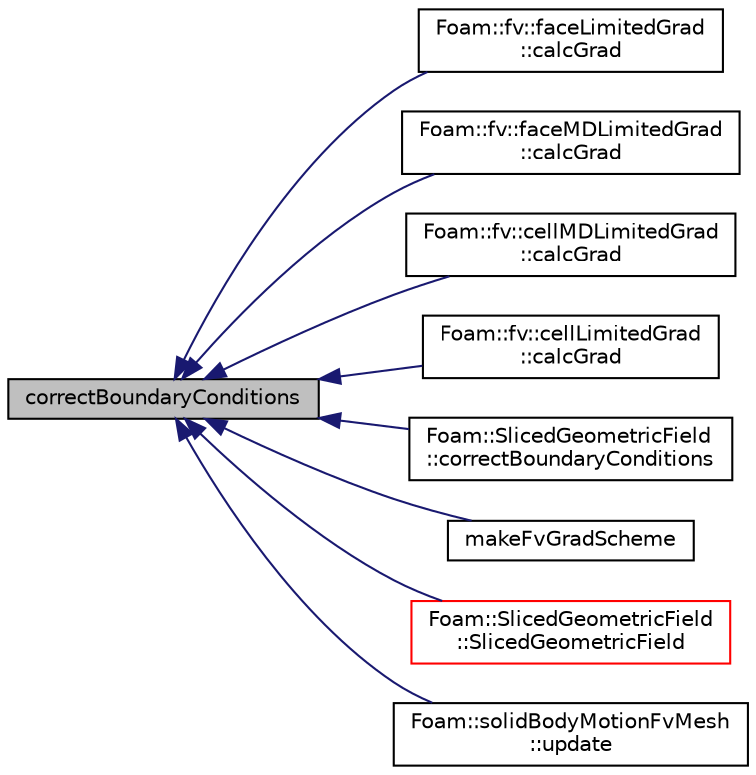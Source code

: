 digraph "correctBoundaryConditions"
{
  bgcolor="transparent";
  edge [fontname="Helvetica",fontsize="10",labelfontname="Helvetica",labelfontsize="10"];
  node [fontname="Helvetica",fontsize="10",shape=record];
  rankdir="LR";
  Node1 [label="correctBoundaryConditions",height=0.2,width=0.4,color="black", fillcolor="grey75", style="filled", fontcolor="black"];
  Node1 -> Node2 [dir="back",color="midnightblue",fontsize="10",style="solid",fontname="Helvetica"];
  Node2 [label="Foam::fv::faceLimitedGrad\l::calcGrad",height=0.2,width=0.4,color="black",URL="$a00727.html#ad8d9cb82461fad7624154d2e66528aa7"];
  Node1 -> Node3 [dir="back",color="midnightblue",fontsize="10",style="solid",fontname="Helvetica"];
  Node3 [label="Foam::fv::faceMDLimitedGrad\l::calcGrad",height=0.2,width=0.4,color="black",URL="$a00729.html#ad8d9cb82461fad7624154d2e66528aa7"];
  Node1 -> Node4 [dir="back",color="midnightblue",fontsize="10",style="solid",fontname="Helvetica"];
  Node4 [label="Foam::fv::cellMDLimitedGrad\l::calcGrad",height=0.2,width=0.4,color="black",URL="$a00219.html#a9e6946d5c172823826c394cab9979f17"];
  Node1 -> Node5 [dir="back",color="midnightblue",fontsize="10",style="solid",fontname="Helvetica"];
  Node5 [label="Foam::fv::cellLimitedGrad\l::calcGrad",height=0.2,width=0.4,color="black",URL="$a00215.html#a9e6946d5c172823826c394cab9979f17"];
  Node1 -> Node6 [dir="back",color="midnightblue",fontsize="10",style="solid",fontname="Helvetica"];
  Node6 [label="Foam::SlicedGeometricField\l::correctBoundaryConditions",height=0.2,width=0.4,color="black",URL="$a02344.html#ab9797e6be135dd9cb83c3ec8a4e15059"];
  Node1 -> Node7 [dir="back",color="midnightblue",fontsize="10",style="solid",fontname="Helvetica"];
  Node7 [label="makeFvGradScheme",height=0.2,width=0.4,color="black",URL="$a05776.html#a392ada9a48d078ac5e73a2b100268766"];
  Node1 -> Node8 [dir="back",color="midnightblue",fontsize="10",style="solid",fontname="Helvetica"];
  Node8 [label="Foam::SlicedGeometricField\l::SlicedGeometricField",height=0.2,width=0.4,color="red",URL="$a02344.html#a96850e9157e95987ffb4ac25c30b84c7",tooltip="Construct from components and field to slice. "];
  Node1 -> Node9 [dir="back",color="midnightblue",fontsize="10",style="solid",fontname="Helvetica"];
  Node9 [label="Foam::solidBodyMotionFvMesh\l::update",height=0.2,width=0.4,color="black",URL="$a02375.html#aa2aac016e2bf7b5bd2b271786c2791aa",tooltip="Update the mesh for both mesh motion and topology change. "];
}
